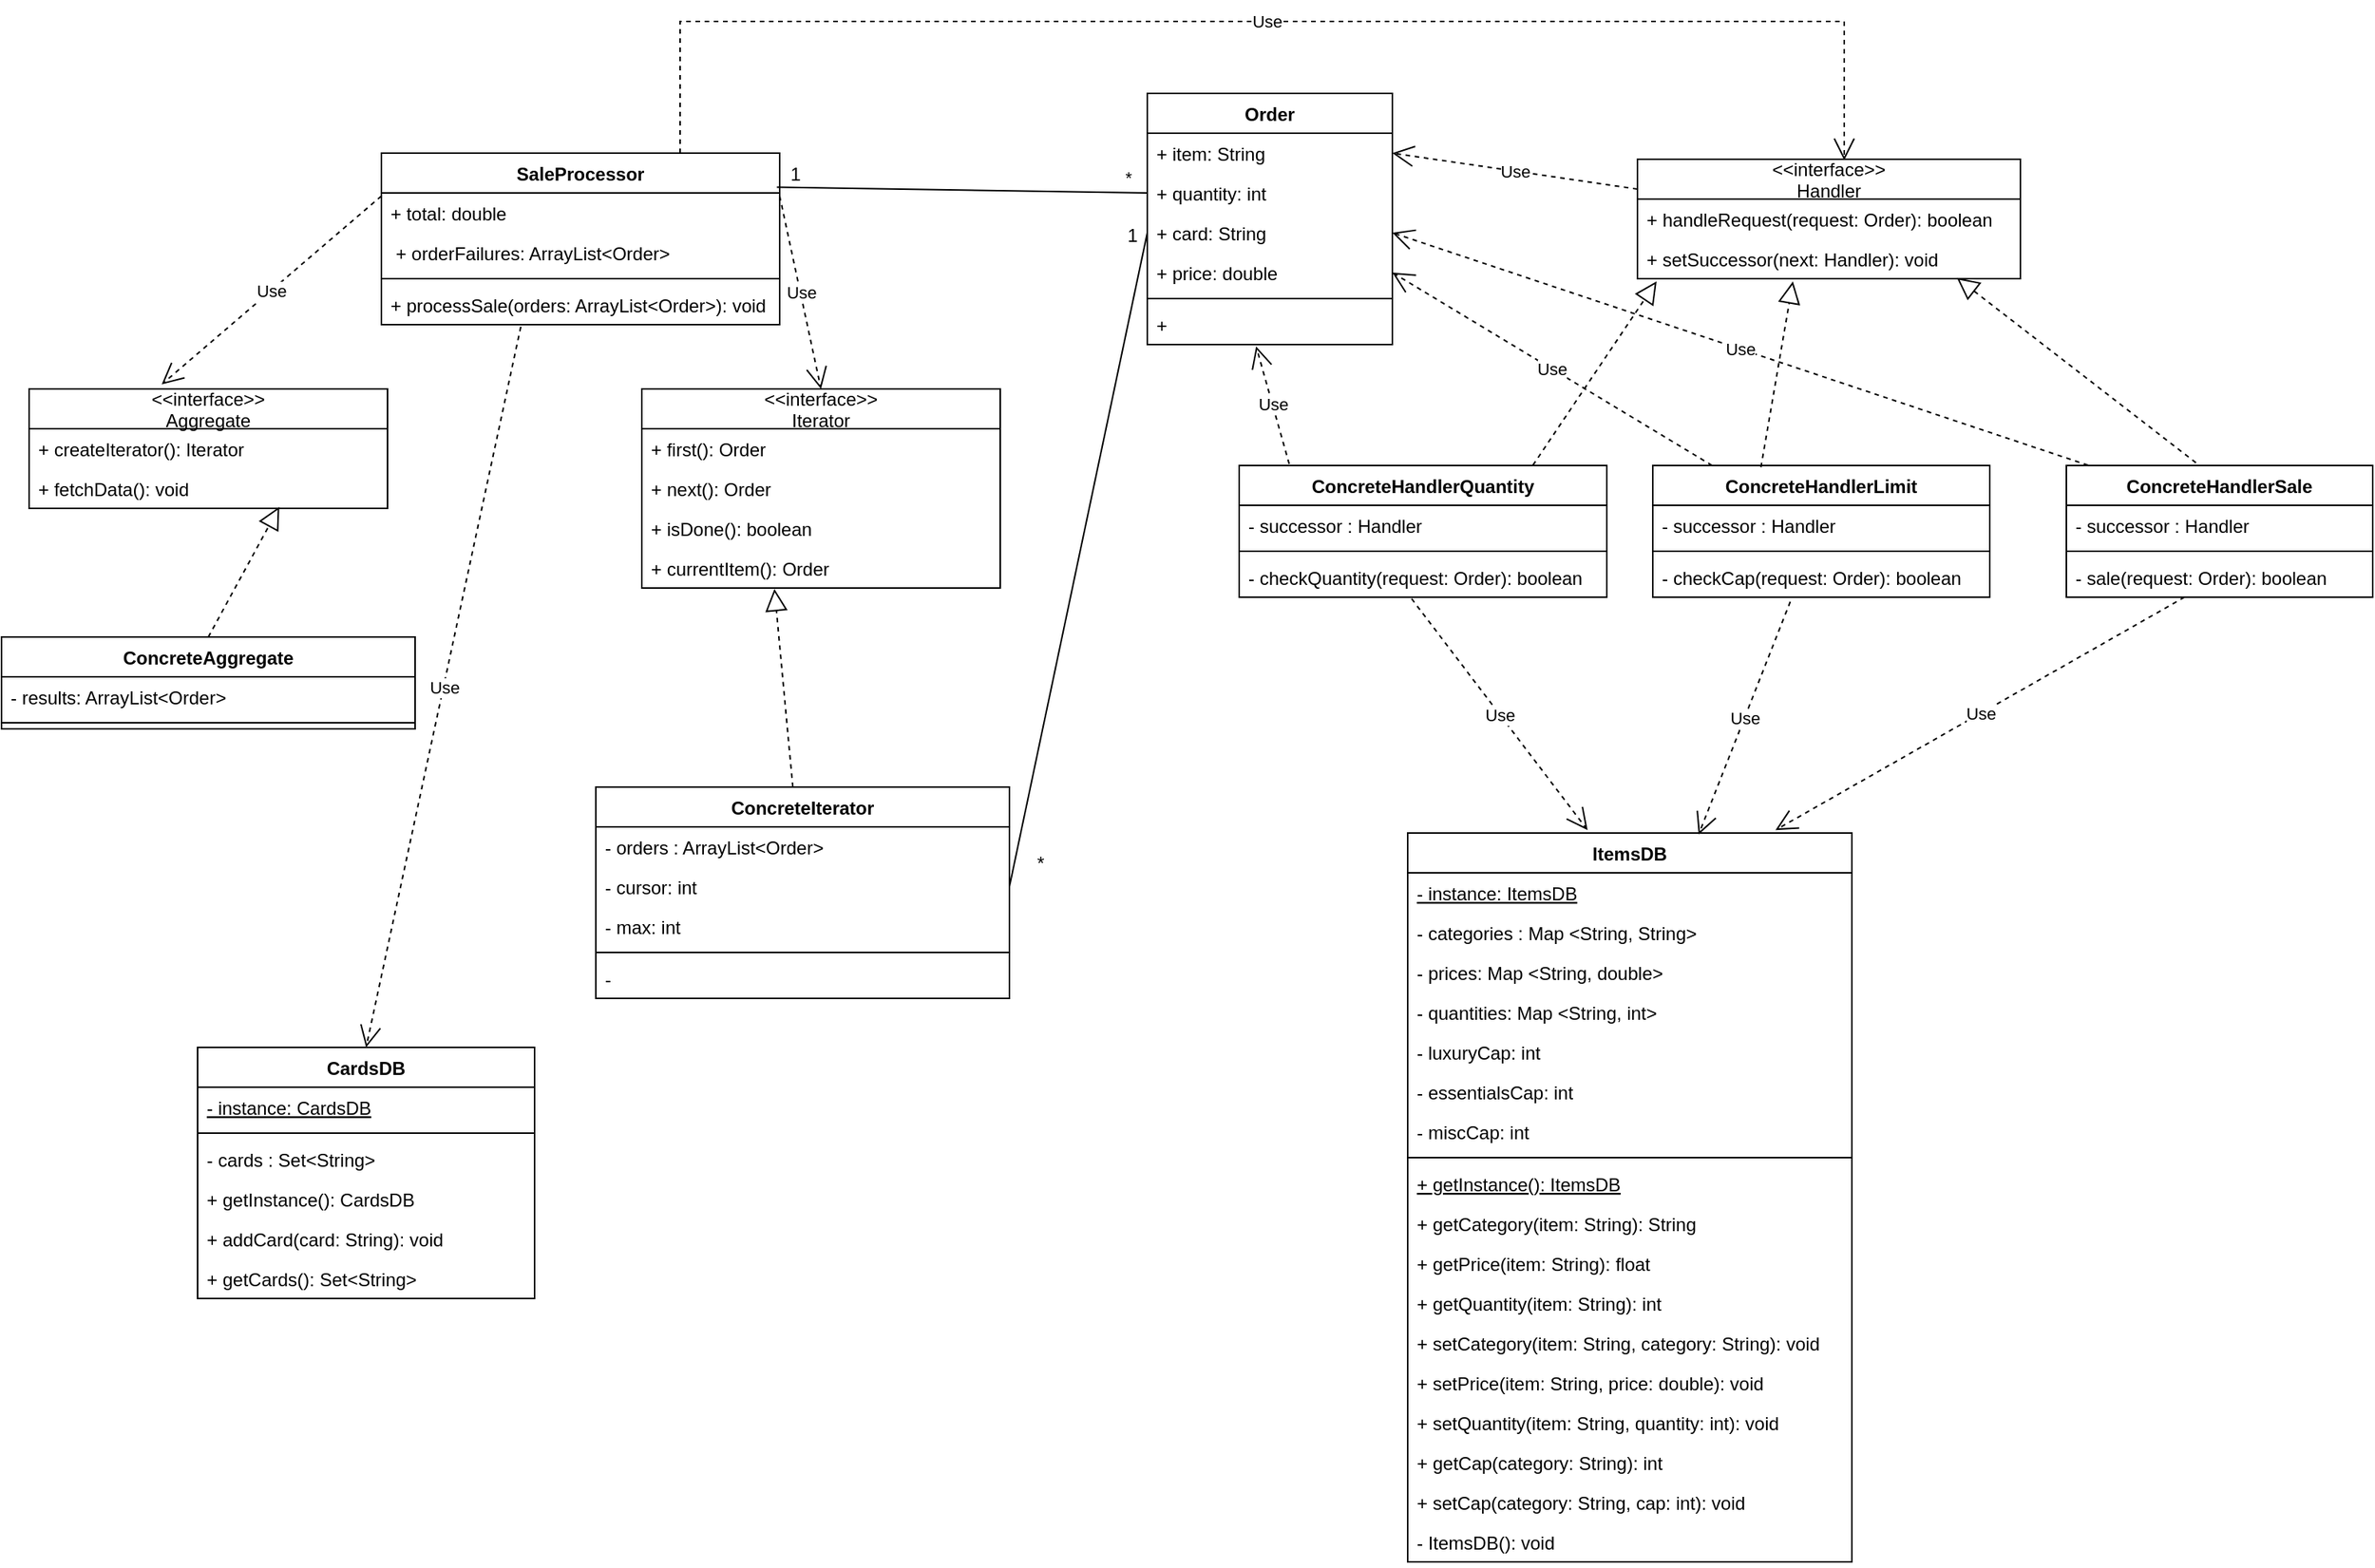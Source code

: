 <mxfile version="15.8.8" type="device"><diagram id="C5RBs43oDa-KdzZeNtuy" name="Page-1"><mxGraphModel dx="2377" dy="835" grid="1" gridSize="10" guides="1" tooltips="1" connect="1" arrows="1" fold="1" page="1" pageScale="1" pageWidth="827" pageHeight="1169" math="0" shadow="0"><root><mxCell id="WIyWlLk6GJQsqaUBKTNV-0"/><mxCell id="WIyWlLk6GJQsqaUBKTNV-1" parent="WIyWlLk6GJQsqaUBKTNV-0"/><mxCell id="ee6e3lxQC2a5R2XFceb3-7" value="&lt;&lt;interface&gt;&gt;&#10;Handler" style="swimlane;fontStyle=0;childLayout=stackLayout;horizontal=1;startSize=26;fillColor=none;horizontalStack=0;resizeParent=1;resizeParentMax=0;resizeLast=0;collapsible=1;marginBottom=0;" vertex="1" parent="WIyWlLk6GJQsqaUBKTNV-1"><mxGeometry x="260" y="260" width="250" height="78" as="geometry"/></mxCell><mxCell id="ee6e3lxQC2a5R2XFceb3-8" value="+ handleRequest(request: Order): boolean" style="text;strokeColor=none;fillColor=none;align=left;verticalAlign=top;spacingLeft=4;spacingRight=4;overflow=hidden;rotatable=0;points=[[0,0.5],[1,0.5]];portConstraint=eastwest;" vertex="1" parent="ee6e3lxQC2a5R2XFceb3-7"><mxGeometry y="26" width="250" height="26" as="geometry"/></mxCell><mxCell id="ee6e3lxQC2a5R2XFceb3-9" value="+ setSuccessor(next: Handler): void" style="text;strokeColor=none;fillColor=none;align=left;verticalAlign=top;spacingLeft=4;spacingRight=4;overflow=hidden;rotatable=0;points=[[0,0.5],[1,0.5]];portConstraint=eastwest;" vertex="1" parent="ee6e3lxQC2a5R2XFceb3-7"><mxGeometry y="52" width="250" height="26" as="geometry"/></mxCell><mxCell id="ee6e3lxQC2a5R2XFceb3-16" value="Order" style="swimlane;fontStyle=1;align=center;verticalAlign=top;childLayout=stackLayout;horizontal=1;startSize=26;horizontalStack=0;resizeParent=1;resizeParentMax=0;resizeLast=0;collapsible=1;marginBottom=0;" vertex="1" parent="WIyWlLk6GJQsqaUBKTNV-1"><mxGeometry x="-60" y="217" width="160" height="164" as="geometry"/></mxCell><mxCell id="ee6e3lxQC2a5R2XFceb3-17" value="+ item: String&#10;" style="text;strokeColor=none;fillColor=none;align=left;verticalAlign=top;spacingLeft=4;spacingRight=4;overflow=hidden;rotatable=0;points=[[0,0.5],[1,0.5]];portConstraint=eastwest;" vertex="1" parent="ee6e3lxQC2a5R2XFceb3-16"><mxGeometry y="26" width="160" height="26" as="geometry"/></mxCell><mxCell id="ee6e3lxQC2a5R2XFceb3-21" value="+ quantity: int&#10;" style="text;strokeColor=none;fillColor=none;align=left;verticalAlign=top;spacingLeft=4;spacingRight=4;overflow=hidden;rotatable=0;points=[[0,0.5],[1,0.5]];portConstraint=eastwest;" vertex="1" parent="ee6e3lxQC2a5R2XFceb3-16"><mxGeometry y="52" width="160" height="26" as="geometry"/></mxCell><mxCell id="ee6e3lxQC2a5R2XFceb3-22" value="+ card: String" style="text;strokeColor=none;fillColor=none;align=left;verticalAlign=top;spacingLeft=4;spacingRight=4;overflow=hidden;rotatable=0;points=[[0,0.5],[1,0.5]];portConstraint=eastwest;" vertex="1" parent="ee6e3lxQC2a5R2XFceb3-16"><mxGeometry y="78" width="160" height="26" as="geometry"/></mxCell><mxCell id="ee6e3lxQC2a5R2XFceb3-36" value="+ price: double" style="text;strokeColor=none;fillColor=none;align=left;verticalAlign=top;spacingLeft=4;spacingRight=4;overflow=hidden;rotatable=0;points=[[0,0.5],[1,0.5]];portConstraint=eastwest;" vertex="1" parent="ee6e3lxQC2a5R2XFceb3-16"><mxGeometry y="104" width="160" height="26" as="geometry"/></mxCell><mxCell id="ee6e3lxQC2a5R2XFceb3-18" value="" style="line;strokeWidth=1;fillColor=none;align=left;verticalAlign=middle;spacingTop=-1;spacingLeft=3;spacingRight=3;rotatable=0;labelPosition=right;points=[];portConstraint=eastwest;" vertex="1" parent="ee6e3lxQC2a5R2XFceb3-16"><mxGeometry y="130" width="160" height="8" as="geometry"/></mxCell><mxCell id="ee6e3lxQC2a5R2XFceb3-19" value="+ " style="text;strokeColor=none;fillColor=none;align=left;verticalAlign=top;spacingLeft=4;spacingRight=4;overflow=hidden;rotatable=0;points=[[0,0.5],[1,0.5]];portConstraint=eastwest;" vertex="1" parent="ee6e3lxQC2a5R2XFceb3-16"><mxGeometry y="138" width="160" height="26" as="geometry"/></mxCell><mxCell id="ee6e3lxQC2a5R2XFceb3-23" value="ConcreteHandlerQuantity" style="swimlane;fontStyle=1;align=center;verticalAlign=top;childLayout=stackLayout;horizontal=1;startSize=26;horizontalStack=0;resizeParent=1;resizeParentMax=0;resizeLast=0;collapsible=1;marginBottom=0;" vertex="1" parent="WIyWlLk6GJQsqaUBKTNV-1"><mxGeometry y="460" width="240" height="86" as="geometry"/></mxCell><mxCell id="ee6e3lxQC2a5R2XFceb3-24" value="- successor : Handler" style="text;strokeColor=none;fillColor=none;align=left;verticalAlign=top;spacingLeft=4;spacingRight=4;overflow=hidden;rotatable=0;points=[[0,0.5],[1,0.5]];portConstraint=eastwest;" vertex="1" parent="ee6e3lxQC2a5R2XFceb3-23"><mxGeometry y="26" width="240" height="26" as="geometry"/></mxCell><mxCell id="ee6e3lxQC2a5R2XFceb3-25" value="" style="line;strokeWidth=1;fillColor=none;align=left;verticalAlign=middle;spacingTop=-1;spacingLeft=3;spacingRight=3;rotatable=0;labelPosition=right;points=[];portConstraint=eastwest;" vertex="1" parent="ee6e3lxQC2a5R2XFceb3-23"><mxGeometry y="52" width="240" height="8" as="geometry"/></mxCell><mxCell id="ee6e3lxQC2a5R2XFceb3-26" value="- checkQuantity(request: Order): boolean" style="text;strokeColor=none;fillColor=none;align=left;verticalAlign=top;spacingLeft=4;spacingRight=4;overflow=hidden;rotatable=0;points=[[0,0.5],[1,0.5]];portConstraint=eastwest;" vertex="1" parent="ee6e3lxQC2a5R2XFceb3-23"><mxGeometry y="60" width="240" height="26" as="geometry"/></mxCell><mxCell id="ee6e3lxQC2a5R2XFceb3-27" value="ConcreteHandlerLimit" style="swimlane;fontStyle=1;align=center;verticalAlign=top;childLayout=stackLayout;horizontal=1;startSize=26;horizontalStack=0;resizeParent=1;resizeParentMax=0;resizeLast=0;collapsible=1;marginBottom=0;" vertex="1" parent="WIyWlLk6GJQsqaUBKTNV-1"><mxGeometry x="270" y="460" width="220" height="86" as="geometry"/></mxCell><mxCell id="ee6e3lxQC2a5R2XFceb3-28" value="- successor : Handler" style="text;strokeColor=none;fillColor=none;align=left;verticalAlign=top;spacingLeft=4;spacingRight=4;overflow=hidden;rotatable=0;points=[[0,0.5],[1,0.5]];portConstraint=eastwest;" vertex="1" parent="ee6e3lxQC2a5R2XFceb3-27"><mxGeometry y="26" width="220" height="26" as="geometry"/></mxCell><mxCell id="ee6e3lxQC2a5R2XFceb3-29" value="" style="line;strokeWidth=1;fillColor=none;align=left;verticalAlign=middle;spacingTop=-1;spacingLeft=3;spacingRight=3;rotatable=0;labelPosition=right;points=[];portConstraint=eastwest;" vertex="1" parent="ee6e3lxQC2a5R2XFceb3-27"><mxGeometry y="52" width="220" height="8" as="geometry"/></mxCell><mxCell id="ee6e3lxQC2a5R2XFceb3-35" value="- checkCap(request: Order): boolean" style="text;strokeColor=none;fillColor=none;align=left;verticalAlign=top;spacingLeft=4;spacingRight=4;overflow=hidden;rotatable=0;points=[[0,0.5],[1,0.5]];portConstraint=eastwest;" vertex="1" parent="ee6e3lxQC2a5R2XFceb3-27"><mxGeometry y="60" width="220" height="26" as="geometry"/></mxCell><mxCell id="ee6e3lxQC2a5R2XFceb3-31" value="ConcreteHandlerSale" style="swimlane;fontStyle=1;align=center;verticalAlign=top;childLayout=stackLayout;horizontal=1;startSize=26;horizontalStack=0;resizeParent=1;resizeParentMax=0;resizeLast=0;collapsible=1;marginBottom=0;" vertex="1" parent="WIyWlLk6GJQsqaUBKTNV-1"><mxGeometry x="540" y="460" width="200" height="86" as="geometry"/></mxCell><mxCell id="ee6e3lxQC2a5R2XFceb3-32" value="- successor : Handler" style="text;strokeColor=none;fillColor=none;align=left;verticalAlign=top;spacingLeft=4;spacingRight=4;overflow=hidden;rotatable=0;points=[[0,0.5],[1,0.5]];portConstraint=eastwest;" vertex="1" parent="ee6e3lxQC2a5R2XFceb3-31"><mxGeometry y="26" width="200" height="26" as="geometry"/></mxCell><mxCell id="ee6e3lxQC2a5R2XFceb3-33" value="" style="line;strokeWidth=1;fillColor=none;align=left;verticalAlign=middle;spacingTop=-1;spacingLeft=3;spacingRight=3;rotatable=0;labelPosition=right;points=[];portConstraint=eastwest;" vertex="1" parent="ee6e3lxQC2a5R2XFceb3-31"><mxGeometry y="52" width="200" height="8" as="geometry"/></mxCell><mxCell id="ee6e3lxQC2a5R2XFceb3-34" value="- sale(request: Order): boolean" style="text;strokeColor=none;fillColor=none;align=left;verticalAlign=top;spacingLeft=4;spacingRight=4;overflow=hidden;rotatable=0;points=[[0,0.5],[1,0.5]];portConstraint=eastwest;" vertex="1" parent="ee6e3lxQC2a5R2XFceb3-31"><mxGeometry y="60" width="200" height="26" as="geometry"/></mxCell><mxCell id="ee6e3lxQC2a5R2XFceb3-37" value="ItemsDB" style="swimlane;fontStyle=1;align=center;verticalAlign=top;childLayout=stackLayout;horizontal=1;startSize=26;horizontalStack=0;resizeParent=1;resizeParentMax=0;resizeLast=0;collapsible=1;marginBottom=0;" vertex="1" parent="WIyWlLk6GJQsqaUBKTNV-1"><mxGeometry x="110" y="700" width="290" height="476" as="geometry"/></mxCell><mxCell id="ee6e3lxQC2a5R2XFceb3-102" value="- instance: ItemsDB" style="text;strokeColor=none;fillColor=none;align=left;verticalAlign=top;spacingLeft=4;spacingRight=4;overflow=hidden;rotatable=0;points=[[0,0.5],[1,0.5]];portConstraint=eastwest;fontStyle=4" vertex="1" parent="ee6e3lxQC2a5R2XFceb3-37"><mxGeometry y="26" width="290" height="26" as="geometry"/></mxCell><mxCell id="ee6e3lxQC2a5R2XFceb3-38" value="- categories : Map &lt;String, String&gt;&#10;" style="text;strokeColor=none;fillColor=none;align=left;verticalAlign=top;spacingLeft=4;spacingRight=4;overflow=hidden;rotatable=0;points=[[0,0.5],[1,0.5]];portConstraint=eastwest;" vertex="1" parent="ee6e3lxQC2a5R2XFceb3-37"><mxGeometry y="52" width="290" height="26" as="geometry"/></mxCell><mxCell id="ee6e3lxQC2a5R2XFceb3-42" value="- prices: Map &lt;String, double&gt;&#10;" style="text;strokeColor=none;fillColor=none;align=left;verticalAlign=top;spacingLeft=4;spacingRight=4;overflow=hidden;rotatable=0;points=[[0,0.5],[1,0.5]];portConstraint=eastwest;" vertex="1" parent="ee6e3lxQC2a5R2XFceb3-37"><mxGeometry y="78" width="290" height="26" as="geometry"/></mxCell><mxCell id="ee6e3lxQC2a5R2XFceb3-43" value="- quantities: Map &lt;String, int&gt;&#10;" style="text;strokeColor=none;fillColor=none;align=left;verticalAlign=top;spacingLeft=4;spacingRight=4;overflow=hidden;rotatable=0;points=[[0,0.5],[1,0.5]];portConstraint=eastwest;" vertex="1" parent="ee6e3lxQC2a5R2XFceb3-37"><mxGeometry y="104" width="290" height="26" as="geometry"/></mxCell><mxCell id="ee6e3lxQC2a5R2XFceb3-116" value="- luxuryCap: int" style="text;strokeColor=none;fillColor=none;align=left;verticalAlign=top;spacingLeft=4;spacingRight=4;overflow=hidden;rotatable=0;points=[[0,0.5],[1,0.5]];portConstraint=eastwest;" vertex="1" parent="ee6e3lxQC2a5R2XFceb3-37"><mxGeometry y="130" width="290" height="26" as="geometry"/></mxCell><mxCell id="ee6e3lxQC2a5R2XFceb3-117" value="- essentialsCap: int" style="text;strokeColor=none;fillColor=none;align=left;verticalAlign=top;spacingLeft=4;spacingRight=4;overflow=hidden;rotatable=0;points=[[0,0.5],[1,0.5]];portConstraint=eastwest;" vertex="1" parent="ee6e3lxQC2a5R2XFceb3-37"><mxGeometry y="156" width="290" height="26" as="geometry"/></mxCell><mxCell id="ee6e3lxQC2a5R2XFceb3-119" value="- miscCap: int" style="text;strokeColor=none;fillColor=none;align=left;verticalAlign=top;spacingLeft=4;spacingRight=4;overflow=hidden;rotatable=0;points=[[0,0.5],[1,0.5]];portConstraint=eastwest;" vertex="1" parent="ee6e3lxQC2a5R2XFceb3-37"><mxGeometry y="182" width="290" height="26" as="geometry"/></mxCell><mxCell id="ee6e3lxQC2a5R2XFceb3-39" value="" style="line;strokeWidth=1;fillColor=none;align=left;verticalAlign=middle;spacingTop=-1;spacingLeft=3;spacingRight=3;rotatable=0;labelPosition=right;points=[];portConstraint=eastwest;" vertex="1" parent="ee6e3lxQC2a5R2XFceb3-37"><mxGeometry y="208" width="290" height="8" as="geometry"/></mxCell><mxCell id="ee6e3lxQC2a5R2XFceb3-103" value="+ getInstance(): ItemsDB" style="text;strokeColor=none;fillColor=none;align=left;verticalAlign=top;spacingLeft=4;spacingRight=4;overflow=hidden;rotatable=0;points=[[0,0.5],[1,0.5]];portConstraint=eastwest;fontStyle=4" vertex="1" parent="ee6e3lxQC2a5R2XFceb3-37"><mxGeometry y="216" width="290" height="26" as="geometry"/></mxCell><mxCell id="ee6e3lxQC2a5R2XFceb3-40" value="+ getCategory(item: String): String&#10;" style="text;strokeColor=none;fillColor=none;align=left;verticalAlign=top;spacingLeft=4;spacingRight=4;overflow=hidden;rotatable=0;points=[[0,0.5],[1,0.5]];portConstraint=eastwest;" vertex="1" parent="ee6e3lxQC2a5R2XFceb3-37"><mxGeometry y="242" width="290" height="26" as="geometry"/></mxCell><mxCell id="ee6e3lxQC2a5R2XFceb3-41" value="+ getPrice(item: String): float&#10;" style="text;strokeColor=none;fillColor=none;align=left;verticalAlign=top;spacingLeft=4;spacingRight=4;overflow=hidden;rotatable=0;points=[[0,0.5],[1,0.5]];portConstraint=eastwest;" vertex="1" parent="ee6e3lxQC2a5R2XFceb3-37"><mxGeometry y="268" width="290" height="26" as="geometry"/></mxCell><mxCell id="ee6e3lxQC2a5R2XFceb3-44" value="+ getQuantity(item: String): int&#10;" style="text;strokeColor=none;fillColor=none;align=left;verticalAlign=top;spacingLeft=4;spacingRight=4;overflow=hidden;rotatable=0;points=[[0,0.5],[1,0.5]];portConstraint=eastwest;" vertex="1" parent="ee6e3lxQC2a5R2XFceb3-37"><mxGeometry y="294" width="290" height="26" as="geometry"/></mxCell><mxCell id="ee6e3lxQC2a5R2XFceb3-83" value="+ setCategory(item: String, category: String): void" style="text;strokeColor=none;fillColor=none;align=left;verticalAlign=top;spacingLeft=4;spacingRight=4;overflow=hidden;rotatable=0;points=[[0,0.5],[1,0.5]];portConstraint=eastwest;" vertex="1" parent="ee6e3lxQC2a5R2XFceb3-37"><mxGeometry y="320" width="290" height="26" as="geometry"/></mxCell><mxCell id="ee6e3lxQC2a5R2XFceb3-84" value="+ setPrice(item: String, price: double): void" style="text;strokeColor=none;fillColor=none;align=left;verticalAlign=top;spacingLeft=4;spacingRight=4;overflow=hidden;rotatable=0;points=[[0,0.5],[1,0.5]];portConstraint=eastwest;" vertex="1" parent="ee6e3lxQC2a5R2XFceb3-37"><mxGeometry y="346" width="290" height="26" as="geometry"/></mxCell><mxCell id="ee6e3lxQC2a5R2XFceb3-86" value="+ setQuantity(item: String, quantity: int): void" style="text;strokeColor=none;fillColor=none;align=left;verticalAlign=top;spacingLeft=4;spacingRight=4;overflow=hidden;rotatable=0;points=[[0,0.5],[1,0.5]];portConstraint=eastwest;" vertex="1" parent="ee6e3lxQC2a5R2XFceb3-37"><mxGeometry y="372" width="290" height="26" as="geometry"/></mxCell><mxCell id="ee6e3lxQC2a5R2XFceb3-120" value="+ getCap(category: String): int" style="text;strokeColor=none;fillColor=none;align=left;verticalAlign=top;spacingLeft=4;spacingRight=4;overflow=hidden;rotatable=0;points=[[0,0.5],[1,0.5]];portConstraint=eastwest;" vertex="1" parent="ee6e3lxQC2a5R2XFceb3-37"><mxGeometry y="398" width="290" height="26" as="geometry"/></mxCell><mxCell id="ee6e3lxQC2a5R2XFceb3-125" value="+ setCap(category: String, cap: int): void" style="text;strokeColor=none;fillColor=none;align=left;verticalAlign=top;spacingLeft=4;spacingRight=4;overflow=hidden;rotatable=0;points=[[0,0.5],[1,0.5]];portConstraint=eastwest;" vertex="1" parent="ee6e3lxQC2a5R2XFceb3-37"><mxGeometry y="424" width="290" height="26" as="geometry"/></mxCell><mxCell id="ee6e3lxQC2a5R2XFceb3-104" value="- ItemsDB(): void" style="text;strokeColor=none;fillColor=none;align=left;verticalAlign=top;spacingLeft=4;spacingRight=4;overflow=hidden;rotatable=0;points=[[0,0.5],[1,0.5]];portConstraint=eastwest;" vertex="1" parent="ee6e3lxQC2a5R2XFceb3-37"><mxGeometry y="450" width="290" height="26" as="geometry"/></mxCell><mxCell id="ee6e3lxQC2a5R2XFceb3-46" value="CardsDB" style="swimlane;fontStyle=1;align=center;verticalAlign=top;childLayout=stackLayout;horizontal=1;startSize=26;horizontalStack=0;resizeParent=1;resizeParentMax=0;resizeLast=0;collapsible=1;marginBottom=0;" vertex="1" parent="WIyWlLk6GJQsqaUBKTNV-1"><mxGeometry x="-680" y="840" width="220" height="164" as="geometry"/></mxCell><mxCell id="ee6e3lxQC2a5R2XFceb3-105" value="- instance: CardsDB" style="text;strokeColor=none;fillColor=none;align=left;verticalAlign=top;spacingLeft=4;spacingRight=4;overflow=hidden;rotatable=0;points=[[0,0.5],[1,0.5]];portConstraint=eastwest;fontStyle=4" vertex="1" parent="ee6e3lxQC2a5R2XFceb3-46"><mxGeometry y="26" width="220" height="26" as="geometry"/></mxCell><mxCell id="ee6e3lxQC2a5R2XFceb3-50" value="" style="line;strokeWidth=1;fillColor=none;align=left;verticalAlign=middle;spacingTop=-1;spacingLeft=3;spacingRight=3;rotatable=0;labelPosition=right;points=[];portConstraint=eastwest;" vertex="1" parent="ee6e3lxQC2a5R2XFceb3-46"><mxGeometry y="52" width="220" height="8" as="geometry"/></mxCell><mxCell id="ee6e3lxQC2a5R2XFceb3-47" value="- cards : Set&lt;String&gt;&#10;" style="text;strokeColor=none;fillColor=none;align=left;verticalAlign=top;spacingLeft=4;spacingRight=4;overflow=hidden;rotatable=0;points=[[0,0.5],[1,0.5]];portConstraint=eastwest;" vertex="1" parent="ee6e3lxQC2a5R2XFceb3-46"><mxGeometry y="60" width="220" height="26" as="geometry"/></mxCell><mxCell id="ee6e3lxQC2a5R2XFceb3-122" value="+ getInstance(): CardsDB" style="text;strokeColor=none;fillColor=none;align=left;verticalAlign=top;spacingLeft=4;spacingRight=4;overflow=hidden;rotatable=0;points=[[0,0.5],[1,0.5]];portConstraint=eastwest;" vertex="1" parent="ee6e3lxQC2a5R2XFceb3-46"><mxGeometry y="86" width="220" height="26" as="geometry"/></mxCell><mxCell id="ee6e3lxQC2a5R2XFceb3-51" value="+ addCard(card: String): void&#10;" style="text;strokeColor=none;fillColor=none;align=left;verticalAlign=top;spacingLeft=4;spacingRight=4;overflow=hidden;rotatable=0;points=[[0,0.5],[1,0.5]];portConstraint=eastwest;" vertex="1" parent="ee6e3lxQC2a5R2XFceb3-46"><mxGeometry y="112" width="220" height="26" as="geometry"/></mxCell><mxCell id="ee6e3lxQC2a5R2XFceb3-129" value="+ getCards(): Set&lt;String&gt;" style="text;strokeColor=none;fillColor=none;align=left;verticalAlign=top;spacingLeft=4;spacingRight=4;overflow=hidden;rotatable=0;points=[[0,0.5],[1,0.5]];portConstraint=eastwest;" vertex="1" parent="ee6e3lxQC2a5R2XFceb3-46"><mxGeometry y="138" width="220" height="26" as="geometry"/></mxCell><mxCell id="ee6e3lxQC2a5R2XFceb3-57" value="SaleProcessor" style="swimlane;fontStyle=1;align=center;verticalAlign=top;childLayout=stackLayout;horizontal=1;startSize=26;horizontalStack=0;resizeParent=1;resizeParentMax=0;resizeLast=0;collapsible=1;marginBottom=0;" vertex="1" parent="WIyWlLk6GJQsqaUBKTNV-1"><mxGeometry x="-560" y="256" width="260" height="112" as="geometry"/></mxCell><mxCell id="ee6e3lxQC2a5R2XFceb3-58" value="+ total: double&#10;" style="text;strokeColor=none;fillColor=none;align=left;verticalAlign=top;spacingLeft=4;spacingRight=4;overflow=hidden;rotatable=0;points=[[0,0.5],[1,0.5]];portConstraint=eastwest;" vertex="1" parent="ee6e3lxQC2a5R2XFceb3-57"><mxGeometry y="26" width="260" height="26" as="geometry"/></mxCell><mxCell id="ee6e3lxQC2a5R2XFceb3-130" value=" + orderFailures: ArrayList&lt;Order&gt;" style="text;strokeColor=none;fillColor=none;align=left;verticalAlign=top;spacingLeft=4;spacingRight=4;overflow=hidden;rotatable=0;points=[[0,0.5],[1,0.5]];portConstraint=eastwest;" vertex="1" parent="ee6e3lxQC2a5R2XFceb3-57"><mxGeometry y="52" width="260" height="26" as="geometry"/></mxCell><mxCell id="ee6e3lxQC2a5R2XFceb3-59" value="" style="line;strokeWidth=1;fillColor=none;align=left;verticalAlign=middle;spacingTop=-1;spacingLeft=3;spacingRight=3;rotatable=0;labelPosition=right;points=[];portConstraint=eastwest;" vertex="1" parent="ee6e3lxQC2a5R2XFceb3-57"><mxGeometry y="78" width="260" height="8" as="geometry"/></mxCell><mxCell id="ee6e3lxQC2a5R2XFceb3-60" value="+ processSale(orders: ArrayList&lt;Order&gt;): void" style="text;strokeColor=none;fillColor=none;align=left;verticalAlign=top;spacingLeft=4;spacingRight=4;overflow=hidden;rotatable=0;points=[[0,0.5],[1,0.5]];portConstraint=eastwest;" vertex="1" parent="ee6e3lxQC2a5R2XFceb3-57"><mxGeometry y="86" width="260" height="26" as="geometry"/></mxCell><mxCell id="ee6e3lxQC2a5R2XFceb3-61" value="&lt;&lt;interface&gt;&gt;&#10;Aggregate" style="swimlane;fontStyle=0;childLayout=stackLayout;horizontal=1;startSize=26;fillColor=none;horizontalStack=0;resizeParent=1;resizeParentMax=0;resizeLast=0;collapsible=1;marginBottom=0;" vertex="1" parent="WIyWlLk6GJQsqaUBKTNV-1"><mxGeometry x="-790" y="410" width="234" height="78" as="geometry"/></mxCell><mxCell id="ee6e3lxQC2a5R2XFceb3-62" value="+ createIterator(): Iterator&#10;" style="text;strokeColor=none;fillColor=none;align=left;verticalAlign=top;spacingLeft=4;spacingRight=4;overflow=hidden;rotatable=0;points=[[0,0.5],[1,0.5]];portConstraint=eastwest;" vertex="1" parent="ee6e3lxQC2a5R2XFceb3-61"><mxGeometry y="26" width="234" height="26" as="geometry"/></mxCell><mxCell id="ee6e3lxQC2a5R2XFceb3-128" value="+ fetchData(): void" style="text;strokeColor=none;fillColor=none;align=left;verticalAlign=top;spacingLeft=4;spacingRight=4;overflow=hidden;rotatable=0;points=[[0,0.5],[1,0.5]];portConstraint=eastwest;" vertex="1" parent="ee6e3lxQC2a5R2XFceb3-61"><mxGeometry y="52" width="234" height="26" as="geometry"/></mxCell><mxCell id="ee6e3lxQC2a5R2XFceb3-64" value="ConcreteAggregate" style="swimlane;fontStyle=1;align=center;verticalAlign=top;childLayout=stackLayout;horizontal=1;startSize=26;horizontalStack=0;resizeParent=1;resizeParentMax=0;resizeLast=0;collapsible=1;marginBottom=0;" vertex="1" parent="WIyWlLk6GJQsqaUBKTNV-1"><mxGeometry x="-808" y="572" width="270" height="60" as="geometry"/></mxCell><mxCell id="ee6e3lxQC2a5R2XFceb3-65" value="- results: ArrayList&lt;Order&gt;" style="text;strokeColor=none;fillColor=none;align=left;verticalAlign=top;spacingLeft=4;spacingRight=4;overflow=hidden;rotatable=0;points=[[0,0.5],[1,0.5]];portConstraint=eastwest;" vertex="1" parent="ee6e3lxQC2a5R2XFceb3-64"><mxGeometry y="26" width="270" height="26" as="geometry"/></mxCell><mxCell id="ee6e3lxQC2a5R2XFceb3-66" value="" style="line;strokeWidth=1;fillColor=none;align=left;verticalAlign=middle;spacingTop=-1;spacingLeft=3;spacingRight=3;rotatable=0;labelPosition=right;points=[];portConstraint=eastwest;" vertex="1" parent="ee6e3lxQC2a5R2XFceb3-64"><mxGeometry y="52" width="270" height="8" as="geometry"/></mxCell><mxCell id="ee6e3lxQC2a5R2XFceb3-68" value="&lt;&lt;interface&gt;&gt;&#10;Iterator" style="swimlane;fontStyle=0;childLayout=stackLayout;horizontal=1;startSize=26;fillColor=none;horizontalStack=0;resizeParent=1;resizeParentMax=0;resizeLast=0;collapsible=1;marginBottom=0;" vertex="1" parent="WIyWlLk6GJQsqaUBKTNV-1"><mxGeometry x="-390" y="410" width="234" height="130" as="geometry"/></mxCell><mxCell id="ee6e3lxQC2a5R2XFceb3-69" value="+ first(): Order&#10;" style="text;strokeColor=none;fillColor=none;align=left;verticalAlign=top;spacingLeft=4;spacingRight=4;overflow=hidden;rotatable=0;points=[[0,0.5],[1,0.5]];portConstraint=eastwest;" vertex="1" parent="ee6e3lxQC2a5R2XFceb3-68"><mxGeometry y="26" width="234" height="26" as="geometry"/></mxCell><mxCell id="ee6e3lxQC2a5R2XFceb3-70" value="+ next(): Order" style="text;strokeColor=none;fillColor=none;align=left;verticalAlign=top;spacingLeft=4;spacingRight=4;overflow=hidden;rotatable=0;points=[[0,0.5],[1,0.5]];portConstraint=eastwest;" vertex="1" parent="ee6e3lxQC2a5R2XFceb3-68"><mxGeometry y="52" width="234" height="26" as="geometry"/></mxCell><mxCell id="ee6e3lxQC2a5R2XFceb3-71" value="+ isDone(): boolean" style="text;strokeColor=none;fillColor=none;align=left;verticalAlign=top;spacingLeft=4;spacingRight=4;overflow=hidden;rotatable=0;points=[[0,0.5],[1,0.5]];portConstraint=eastwest;" vertex="1" parent="ee6e3lxQC2a5R2XFceb3-68"><mxGeometry y="78" width="234" height="26" as="geometry"/></mxCell><mxCell id="ee6e3lxQC2a5R2XFceb3-72" value="+ currentItem(): Order" style="text;strokeColor=none;fillColor=none;align=left;verticalAlign=top;spacingLeft=4;spacingRight=4;overflow=hidden;rotatable=0;points=[[0,0.5],[1,0.5]];portConstraint=eastwest;" vertex="1" parent="ee6e3lxQC2a5R2XFceb3-68"><mxGeometry y="104" width="234" height="26" as="geometry"/></mxCell><mxCell id="ee6e3lxQC2a5R2XFceb3-73" value="ConcreteIterator" style="swimlane;fontStyle=1;align=center;verticalAlign=top;childLayout=stackLayout;horizontal=1;startSize=26;horizontalStack=0;resizeParent=1;resizeParentMax=0;resizeLast=0;collapsible=1;marginBottom=0;" vertex="1" parent="WIyWlLk6GJQsqaUBKTNV-1"><mxGeometry x="-420" y="670" width="270" height="138" as="geometry"/></mxCell><mxCell id="ee6e3lxQC2a5R2XFceb3-74" value="- orders : ArrayList&lt;Order&gt;" style="text;strokeColor=none;fillColor=none;align=left;verticalAlign=top;spacingLeft=4;spacingRight=4;overflow=hidden;rotatable=0;points=[[0,0.5],[1,0.5]];portConstraint=eastwest;" vertex="1" parent="ee6e3lxQC2a5R2XFceb3-73"><mxGeometry y="26" width="270" height="26" as="geometry"/></mxCell><mxCell id="ee6e3lxQC2a5R2XFceb3-77" value="- cursor: int" style="text;strokeColor=none;fillColor=none;align=left;verticalAlign=top;spacingLeft=4;spacingRight=4;overflow=hidden;rotatable=0;points=[[0,0.5],[1,0.5]];portConstraint=eastwest;" vertex="1" parent="ee6e3lxQC2a5R2XFceb3-73"><mxGeometry y="52" width="270" height="26" as="geometry"/></mxCell><mxCell id="ee6e3lxQC2a5R2XFceb3-78" value="- max: int" style="text;strokeColor=none;fillColor=none;align=left;verticalAlign=top;spacingLeft=4;spacingRight=4;overflow=hidden;rotatable=0;points=[[0,0.5],[1,0.5]];portConstraint=eastwest;" vertex="1" parent="ee6e3lxQC2a5R2XFceb3-73"><mxGeometry y="78" width="270" height="26" as="geometry"/></mxCell><mxCell id="ee6e3lxQC2a5R2XFceb3-75" value="" style="line;strokeWidth=1;fillColor=none;align=left;verticalAlign=middle;spacingTop=-1;spacingLeft=3;spacingRight=3;rotatable=0;labelPosition=right;points=[];portConstraint=eastwest;" vertex="1" parent="ee6e3lxQC2a5R2XFceb3-73"><mxGeometry y="104" width="270" height="8" as="geometry"/></mxCell><mxCell id="ee6e3lxQC2a5R2XFceb3-81" value="- " style="text;strokeColor=none;fillColor=none;align=left;verticalAlign=top;spacingLeft=4;spacingRight=4;overflow=hidden;rotatable=0;points=[[0,0.5],[1,0.5]];portConstraint=eastwest;" vertex="1" parent="ee6e3lxQC2a5R2XFceb3-73"><mxGeometry y="112" width="270" height="26" as="geometry"/></mxCell><mxCell id="ee6e3lxQC2a5R2XFceb3-89" value="Use" style="endArrow=open;endSize=12;dashed=1;html=1;rounded=0;exitX=0;exitY=0.25;exitDx=0;exitDy=0;entryX=0.37;entryY=-0.038;entryDx=0;entryDy=0;entryPerimeter=0;" edge="1" parent="WIyWlLk6GJQsqaUBKTNV-1" source="ee6e3lxQC2a5R2XFceb3-57" target="ee6e3lxQC2a5R2XFceb3-61"><mxGeometry width="160" relative="1" as="geometry"><mxPoint x="-590" y="570" as="sourcePoint"/><mxPoint x="-430" y="570" as="targetPoint"/></mxGeometry></mxCell><mxCell id="ee6e3lxQC2a5R2XFceb3-90" value="Use" style="endArrow=open;endSize=12;dashed=1;html=1;rounded=0;exitX=1;exitY=0.25;exitDx=0;exitDy=0;entryX=0.5;entryY=0;entryDx=0;entryDy=0;" edge="1" parent="WIyWlLk6GJQsqaUBKTNV-1" source="ee6e3lxQC2a5R2XFceb3-57" target="ee6e3lxQC2a5R2XFceb3-68"><mxGeometry width="160" relative="1" as="geometry"><mxPoint x="-590" y="570" as="sourcePoint"/><mxPoint x="-430" y="570" as="targetPoint"/></mxGeometry></mxCell><mxCell id="ee6e3lxQC2a5R2XFceb3-91" value="Use" style="endArrow=open;endSize=12;dashed=1;html=1;rounded=0;exitX=0.469;exitY=1.038;exitDx=0;exitDy=0;exitPerimeter=0;entryX=0.405;entryY=-0.004;entryDx=0;entryDy=0;entryPerimeter=0;" edge="1" parent="WIyWlLk6GJQsqaUBKTNV-1" source="ee6e3lxQC2a5R2XFceb3-26" target="ee6e3lxQC2a5R2XFceb3-37"><mxGeometry width="160" relative="1" as="geometry"><mxPoint x="160" y="570" as="sourcePoint"/><mxPoint x="320" y="570" as="targetPoint"/></mxGeometry></mxCell><mxCell id="ee6e3lxQC2a5R2XFceb3-92" value="Use" style="endArrow=open;endSize=12;dashed=1;html=1;rounded=0;exitX=0.408;exitY=1.115;exitDx=0;exitDy=0;exitPerimeter=0;entryX=0.655;entryY=0.002;entryDx=0;entryDy=0;entryPerimeter=0;" edge="1" parent="WIyWlLk6GJQsqaUBKTNV-1" source="ee6e3lxQC2a5R2XFceb3-35" target="ee6e3lxQC2a5R2XFceb3-37"><mxGeometry width="160" relative="1" as="geometry"><mxPoint x="280" y="580" as="sourcePoint"/><mxPoint x="320" y="570" as="targetPoint"/></mxGeometry></mxCell><mxCell id="ee6e3lxQC2a5R2XFceb3-95" value="Use" style="endArrow=open;endSize=12;dashed=1;html=1;rounded=0;entryX=0.828;entryY=-0.004;entryDx=0;entryDy=0;entryPerimeter=0;" edge="1" parent="WIyWlLk6GJQsqaUBKTNV-1" source="ee6e3lxQC2a5R2XFceb3-34" target="ee6e3lxQC2a5R2XFceb3-37"><mxGeometry width="160" relative="1" as="geometry"><mxPoint x="160" y="570" as="sourcePoint"/><mxPoint x="320" y="570" as="targetPoint"/></mxGeometry></mxCell><mxCell id="ee6e3lxQC2a5R2XFceb3-96" value="Use" style="endArrow=open;endSize=12;dashed=1;html=1;rounded=0;exitX=0;exitY=0.25;exitDx=0;exitDy=0;" edge="1" parent="WIyWlLk6GJQsqaUBKTNV-1" source="ee6e3lxQC2a5R2XFceb3-7"><mxGeometry width="160" relative="1" as="geometry"><mxPoint x="20" y="570" as="sourcePoint"/><mxPoint x="100" y="256" as="targetPoint"/></mxGeometry></mxCell><mxCell id="ee6e3lxQC2a5R2XFceb3-97" value="Use" style="endArrow=open;endSize=12;dashed=1;html=1;rounded=0;exitX=0.136;exitY=-0.012;exitDx=0;exitDy=0;exitPerimeter=0;entryX=0.444;entryY=1.046;entryDx=0;entryDy=0;entryPerimeter=0;" edge="1" parent="WIyWlLk6GJQsqaUBKTNV-1" source="ee6e3lxQC2a5R2XFceb3-23" target="ee6e3lxQC2a5R2XFceb3-19"><mxGeometry width="160" relative="1" as="geometry"><mxPoint x="20" y="570" as="sourcePoint"/><mxPoint x="180" y="570" as="targetPoint"/></mxGeometry></mxCell><mxCell id="ee6e3lxQC2a5R2XFceb3-98" value="Use" style="endArrow=open;endSize=12;dashed=1;html=1;rounded=0;entryX=1;entryY=0.5;entryDx=0;entryDy=0;" edge="1" parent="WIyWlLk6GJQsqaUBKTNV-1" source="ee6e3lxQC2a5R2XFceb3-27" target="ee6e3lxQC2a5R2XFceb3-36"><mxGeometry width="160" relative="1" as="geometry"><mxPoint x="20" y="570" as="sourcePoint"/><mxPoint x="180" y="570" as="targetPoint"/></mxGeometry></mxCell><mxCell id="ee6e3lxQC2a5R2XFceb3-99" value="Use" style="endArrow=open;endSize=12;dashed=1;html=1;rounded=0;exitX=0.071;exitY=-0.002;exitDx=0;exitDy=0;exitPerimeter=0;entryX=1;entryY=0.5;entryDx=0;entryDy=0;" edge="1" parent="WIyWlLk6GJQsqaUBKTNV-1" source="ee6e3lxQC2a5R2XFceb3-31" target="ee6e3lxQC2a5R2XFceb3-22"><mxGeometry width="160" relative="1" as="geometry"><mxPoint x="20" y="570" as="sourcePoint"/><mxPoint x="170" y="350" as="targetPoint"/></mxGeometry></mxCell><mxCell id="ee6e3lxQC2a5R2XFceb3-106" value="" style="endArrow=none;html=1;rounded=0;entryX=0;entryY=0.5;entryDx=0;entryDy=0;exitX=1;exitY=0.5;exitDx=0;exitDy=0;" edge="1" parent="WIyWlLk6GJQsqaUBKTNV-1" source="ee6e3lxQC2a5R2XFceb3-77" target="ee6e3lxQC2a5R2XFceb3-22"><mxGeometry relative="1" as="geometry"><mxPoint x="-440" y="570" as="sourcePoint"/><mxPoint x="-280" y="570" as="targetPoint"/></mxGeometry></mxCell><mxCell id="ee6e3lxQC2a5R2XFceb3-109" value="*" style="text;html=1;align=center;verticalAlign=middle;resizable=0;points=[];autosize=1;strokeColor=none;fillColor=none;" vertex="1" parent="WIyWlLk6GJQsqaUBKTNV-1"><mxGeometry x="-140" y="710" width="20" height="20" as="geometry"/></mxCell><mxCell id="ee6e3lxQC2a5R2XFceb3-110" value="1" style="text;html=1;align=center;verticalAlign=middle;resizable=0;points=[];autosize=1;strokeColor=none;fillColor=none;" vertex="1" parent="WIyWlLk6GJQsqaUBKTNV-1"><mxGeometry x="-80" y="300" width="20" height="20" as="geometry"/></mxCell><mxCell id="ee6e3lxQC2a5R2XFceb3-111" value="" style="endArrow=block;dashed=1;endFill=0;endSize=12;html=1;rounded=0;exitX=0.5;exitY=0;exitDx=0;exitDy=0;entryX=0.698;entryY=0.962;entryDx=0;entryDy=0;entryPerimeter=0;" edge="1" parent="WIyWlLk6GJQsqaUBKTNV-1" source="ee6e3lxQC2a5R2XFceb3-64"><mxGeometry width="160" relative="1" as="geometry"><mxPoint x="-840" y="490" as="sourcePoint"/><mxPoint x="-626.668" y="487.012" as="targetPoint"/></mxGeometry></mxCell><mxCell id="ee6e3lxQC2a5R2XFceb3-112" value="" style="endArrow=block;dashed=1;endFill=0;endSize=12;html=1;rounded=0;entryX=0.37;entryY=1.023;entryDx=0;entryDy=0;entryPerimeter=0;" edge="1" parent="WIyWlLk6GJQsqaUBKTNV-1" source="ee6e3lxQC2a5R2XFceb3-73" target="ee6e3lxQC2a5R2XFceb3-72"><mxGeometry width="160" relative="1" as="geometry"><mxPoint x="-540" y="570" as="sourcePoint"/><mxPoint x="-380" y="570" as="targetPoint"/></mxGeometry></mxCell><mxCell id="ee6e3lxQC2a5R2XFceb3-113" value="" style="endArrow=block;dashed=1;endFill=0;endSize=12;html=1;rounded=0;exitX=0.799;exitY=-0.002;exitDx=0;exitDy=0;exitPerimeter=0;entryX=0.05;entryY=1.069;entryDx=0;entryDy=0;entryPerimeter=0;" edge="1" parent="WIyWlLk6GJQsqaUBKTNV-1" source="ee6e3lxQC2a5R2XFceb3-23" target="ee6e3lxQC2a5R2XFceb3-9"><mxGeometry width="160" relative="1" as="geometry"><mxPoint x="160" y="470" as="sourcePoint"/><mxPoint x="320" y="470" as="targetPoint"/></mxGeometry></mxCell><mxCell id="ee6e3lxQC2a5R2XFceb3-114" value="" style="endArrow=block;dashed=1;endFill=0;endSize=12;html=1;rounded=0;exitX=0.321;exitY=0.013;exitDx=0;exitDy=0;exitPerimeter=0;entryX=0.406;entryY=1.069;entryDx=0;entryDy=0;entryPerimeter=0;" edge="1" parent="WIyWlLk6GJQsqaUBKTNV-1" source="ee6e3lxQC2a5R2XFceb3-27" target="ee6e3lxQC2a5R2XFceb3-9"><mxGeometry width="160" relative="1" as="geometry"><mxPoint x="160" y="470" as="sourcePoint"/><mxPoint x="320" y="470" as="targetPoint"/></mxGeometry></mxCell><mxCell id="ee6e3lxQC2a5R2XFceb3-115" value="" style="endArrow=block;dashed=1;endFill=0;endSize=12;html=1;rounded=0;entryX=0.834;entryY=0.977;entryDx=0;entryDy=0;entryPerimeter=0;exitX=0.423;exitY=-0.021;exitDx=0;exitDy=0;exitPerimeter=0;" edge="1" parent="WIyWlLk6GJQsqaUBKTNV-1" source="ee6e3lxQC2a5R2XFceb3-31" target="ee6e3lxQC2a5R2XFceb3-9"><mxGeometry width="160" relative="1" as="geometry"><mxPoint x="160" y="470" as="sourcePoint"/><mxPoint x="320" y="470" as="targetPoint"/></mxGeometry></mxCell><mxCell id="ee6e3lxQC2a5R2XFceb3-126" value="Use" style="endArrow=open;endSize=12;dashed=1;html=1;rounded=0;exitX=0.75;exitY=0;exitDx=0;exitDy=0;entryX=0.54;entryY=0.008;entryDx=0;entryDy=0;entryPerimeter=0;edgeStyle=orthogonalEdgeStyle;" edge="1" parent="WIyWlLk6GJQsqaUBKTNV-1" source="ee6e3lxQC2a5R2XFceb3-57" target="ee6e3lxQC2a5R2XFceb3-7"><mxGeometry width="160" relative="1" as="geometry"><mxPoint x="-220" y="470" as="sourcePoint"/><mxPoint x="-60" y="470" as="targetPoint"/><Array as="points"><mxPoint x="-365" y="170"/><mxPoint x="395" y="170"/></Array></mxGeometry></mxCell><mxCell id="ee6e3lxQC2a5R2XFceb3-131" value="" style="endArrow=none;html=1;rounded=0;exitX=0.993;exitY=-0.146;exitDx=0;exitDy=0;exitPerimeter=0;entryX=0;entryY=0.5;entryDx=0;entryDy=0;" edge="1" parent="WIyWlLk6GJQsqaUBKTNV-1" source="ee6e3lxQC2a5R2XFceb3-58" target="ee6e3lxQC2a5R2XFceb3-21"><mxGeometry relative="1" as="geometry"><mxPoint x="-220" y="570" as="sourcePoint"/><mxPoint x="-60" y="570" as="targetPoint"/></mxGeometry></mxCell><mxCell id="ee6e3lxQC2a5R2XFceb3-133" value="*" style="edgeLabel;resizable=0;html=1;align=right;verticalAlign=bottom;" connectable="0" vertex="1" parent="ee6e3lxQC2a5R2XFceb3-131"><mxGeometry x="1" relative="1" as="geometry"><mxPoint x="-10" y="-2" as="offset"/></mxGeometry></mxCell><mxCell id="ee6e3lxQC2a5R2XFceb3-134" value="1" style="text;html=1;align=center;verticalAlign=middle;resizable=0;points=[];autosize=1;strokeColor=none;fillColor=none;" vertex="1" parent="WIyWlLk6GJQsqaUBKTNV-1"><mxGeometry x="-300" y="260" width="20" height="20" as="geometry"/></mxCell><mxCell id="ee6e3lxQC2a5R2XFceb3-137" value="Use" style="endArrow=open;endSize=12;dashed=1;html=1;rounded=0;exitX=0.35;exitY=1.054;exitDx=0;exitDy=0;exitPerimeter=0;entryX=0.5;entryY=0;entryDx=0;entryDy=0;" edge="1" parent="WIyWlLk6GJQsqaUBKTNV-1" source="ee6e3lxQC2a5R2XFceb3-60" target="ee6e3lxQC2a5R2XFceb3-46"><mxGeometry width="160" relative="1" as="geometry"><mxPoint x="-340" y="570" as="sourcePoint"/><mxPoint x="-180" y="570" as="targetPoint"/></mxGeometry></mxCell></root></mxGraphModel></diagram></mxfile>